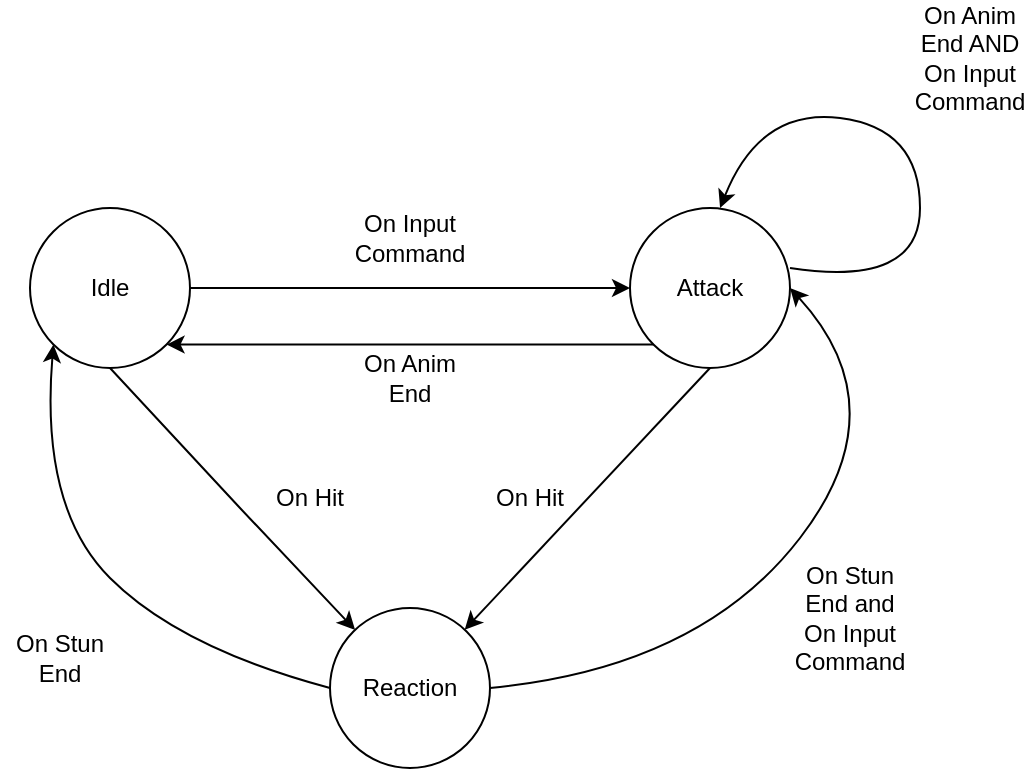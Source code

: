 <mxfile version="17.2.4" type="device" pages="2"><diagram id="03svXMf0sop8StYwjDgH" name="Character FSM High Level"><mxGraphModel dx="981" dy="574" grid="1" gridSize="10" guides="1" tooltips="1" connect="1" arrows="1" fold="1" page="1" pageScale="1" pageWidth="850" pageHeight="1100" math="0" shadow="0"><root><mxCell id="0"/><mxCell id="1" parent="0"/><mxCell id="3y_6mXaXwMyHlCxiR9ml-1" value="Idle" style="ellipse;whiteSpace=wrap;html=1;aspect=fixed;" vertex="1" parent="1"><mxGeometry x="235" y="240" width="80" height="80" as="geometry"/></mxCell><mxCell id="3y_6mXaXwMyHlCxiR9ml-2" value="Attack" style="ellipse;whiteSpace=wrap;html=1;aspect=fixed;" vertex="1" parent="1"><mxGeometry x="535" y="240" width="80" height="80" as="geometry"/></mxCell><mxCell id="3y_6mXaXwMyHlCxiR9ml-3" value="" style="endArrow=classic;html=1;rounded=0;exitX=1;exitY=0.5;exitDx=0;exitDy=0;entryX=0;entryY=0.5;entryDx=0;entryDy=0;" edge="1" parent="1" source="3y_6mXaXwMyHlCxiR9ml-1" target="3y_6mXaXwMyHlCxiR9ml-2"><mxGeometry width="50" height="50" relative="1" as="geometry"><mxPoint x="455" y="530" as="sourcePoint"/><mxPoint x="505" y="480" as="targetPoint"/></mxGeometry></mxCell><mxCell id="3y_6mXaXwMyHlCxiR9ml-4" value="On Input Command" style="text;html=1;strokeColor=none;fillColor=none;align=center;verticalAlign=middle;whiteSpace=wrap;rounded=0;" vertex="1" parent="1"><mxGeometry x="395" y="240" width="60" height="30" as="geometry"/></mxCell><mxCell id="3y_6mXaXwMyHlCxiR9ml-5" value="Reaction" style="ellipse;whiteSpace=wrap;html=1;aspect=fixed;" vertex="1" parent="1"><mxGeometry x="385" y="440" width="80" height="80" as="geometry"/></mxCell><mxCell id="3y_6mXaXwMyHlCxiR9ml-6" value="" style="endArrow=classic;html=1;rounded=0;exitX=0.5;exitY=1;exitDx=0;exitDy=0;" edge="1" parent="1" source="3y_6mXaXwMyHlCxiR9ml-1" target="3y_6mXaXwMyHlCxiR9ml-5"><mxGeometry width="50" height="50" relative="1" as="geometry"><mxPoint x="425" y="330" as="sourcePoint"/><mxPoint x="475" y="280" as="targetPoint"/><Array as="points"><mxPoint x="340" y="390"/></Array></mxGeometry></mxCell><mxCell id="3y_6mXaXwMyHlCxiR9ml-7" value="On Hit" style="text;html=1;strokeColor=none;fillColor=none;align=center;verticalAlign=middle;whiteSpace=wrap;rounded=0;" vertex="1" parent="1"><mxGeometry x="345" y="370" width="60" height="30" as="geometry"/></mxCell><mxCell id="3y_6mXaXwMyHlCxiR9ml-8" value="" style="endArrow=classic;html=1;rounded=0;exitX=0.5;exitY=1;exitDx=0;exitDy=0;" edge="1" parent="1" source="3y_6mXaXwMyHlCxiR9ml-2" target="3y_6mXaXwMyHlCxiR9ml-5"><mxGeometry width="50" height="50" relative="1" as="geometry"><mxPoint x="445" y="400" as="sourcePoint"/><mxPoint x="495" y="350" as="targetPoint"/></mxGeometry></mxCell><mxCell id="3y_6mXaXwMyHlCxiR9ml-9" value="On Hit" style="text;html=1;strokeColor=none;fillColor=none;align=center;verticalAlign=middle;whiteSpace=wrap;rounded=0;" vertex="1" parent="1"><mxGeometry x="455" y="370" width="60" height="30" as="geometry"/></mxCell><mxCell id="BYjmt1BA4cMYS36sB2Kp-1" value="" style="endArrow=classic;html=1;rounded=0;fontSize=15;exitX=0;exitY=1;exitDx=0;exitDy=0;entryX=1;entryY=1;entryDx=0;entryDy=0;" edge="1" parent="1" source="3y_6mXaXwMyHlCxiR9ml-2" target="3y_6mXaXwMyHlCxiR9ml-1"><mxGeometry width="50" height="50" relative="1" as="geometry"><mxPoint x="390" y="410" as="sourcePoint"/><mxPoint x="440" y="360" as="targetPoint"/></mxGeometry></mxCell><mxCell id="BYjmt1BA4cMYS36sB2Kp-2" value="On Anim End" style="text;html=1;strokeColor=none;fillColor=none;align=center;verticalAlign=middle;whiteSpace=wrap;rounded=0;" vertex="1" parent="1"><mxGeometry x="395" y="310" width="60" height="30" as="geometry"/></mxCell><mxCell id="BYjmt1BA4cMYS36sB2Kp-6" value="On Stun End&lt;br&gt;" style="text;html=1;strokeColor=none;fillColor=none;align=center;verticalAlign=middle;whiteSpace=wrap;rounded=0;" vertex="1" parent="1"><mxGeometry x="220" y="450" width="60" height="30" as="geometry"/></mxCell><mxCell id="BYjmt1BA4cMYS36sB2Kp-10" value="" style="curved=1;endArrow=classic;html=1;rounded=0;fontSize=15;entryX=0;entryY=1;entryDx=0;entryDy=0;exitX=0;exitY=0.5;exitDx=0;exitDy=0;" edge="1" parent="1" source="3y_6mXaXwMyHlCxiR9ml-5" target="3y_6mXaXwMyHlCxiR9ml-1"><mxGeometry width="50" height="50" relative="1" as="geometry"><mxPoint x="390" y="410" as="sourcePoint"/><mxPoint x="440" y="360" as="targetPoint"/><Array as="points"><mxPoint x="310" y="460"/><mxPoint x="240" y="390"/></Array></mxGeometry></mxCell><mxCell id="2sSdmLNqiUgc2FM0A_DQ-1" value="" style="curved=1;endArrow=classic;html=1;rounded=0;fontSize=15;entryX=1;entryY=0.5;entryDx=0;entryDy=0;exitX=1;exitY=0.5;exitDx=0;exitDy=0;" edge="1" parent="1" source="3y_6mXaXwMyHlCxiR9ml-5" target="3y_6mXaXwMyHlCxiR9ml-2"><mxGeometry width="50" height="50" relative="1" as="geometry"><mxPoint x="725.0" y="531.72" as="sourcePoint"/><mxPoint x="586.716" y="360.004" as="targetPoint"/><Array as="points"><mxPoint x="570" y="470"/><mxPoint x="670" y="340"/></Array></mxGeometry></mxCell><mxCell id="qKaN8Yb1lZq2oOOGfBw7-2" value="On Stun End and On Input Command&lt;br&gt;" style="text;html=1;strokeColor=none;fillColor=none;align=center;verticalAlign=middle;whiteSpace=wrap;rounded=0;" vertex="1" parent="1"><mxGeometry x="615" y="430" width="60" height="30" as="geometry"/></mxCell><mxCell id="qKaN8Yb1lZq2oOOGfBw7-4" value="" style="curved=1;endArrow=classic;html=1;rounded=0;fontSize=15;entryX=0.563;entryY=0;entryDx=0;entryDy=0;exitX=1;exitY=0.5;exitDx=0;exitDy=0;entryPerimeter=0;" edge="1" parent="1" target="3y_6mXaXwMyHlCxiR9ml-2"><mxGeometry width="50" height="50" relative="1" as="geometry"><mxPoint x="615.0" y="270" as="sourcePoint"/><mxPoint x="765" y="70" as="targetPoint"/><Array as="points"><mxPoint x="680" y="280"/><mxPoint x="680" y="200"/><mxPoint x="600" y="190"/></Array></mxGeometry></mxCell><mxCell id="qKaN8Yb1lZq2oOOGfBw7-5" value="On Anim End AND On Input Command" style="text;html=1;strokeColor=none;fillColor=none;align=center;verticalAlign=middle;whiteSpace=wrap;rounded=0;" vertex="1" parent="1"><mxGeometry x="675" y="150" width="60" height="30" as="geometry"/></mxCell></root></mxGraphModel></diagram><diagram id="IkfTd5pW3bEB-wS8Pils" name="Character FSM In Detail"><mxGraphModel dx="1673" dy="979" grid="1" gridSize="10" guides="1" tooltips="1" connect="1" arrows="1" fold="1" page="1" pageScale="1" pageWidth="850" pageHeight="1100" math="0" shadow="0"><root><mxCell id="0"/><mxCell id="1" parent="0"/><mxCell id="8zbKu4tQ2v1lyG5ME1uc-2" value="" style="rounded=1;whiteSpace=wrap;html=1;" vertex="1" parent="1"><mxGeometry x="40" y="130" width="300" height="280" as="geometry"/></mxCell><mxCell id="8zbKu4tQ2v1lyG5ME1uc-3" value="&lt;b&gt;&lt;font style=&quot;font-size: 15px&quot;&gt;Ground Idle&lt;/font&gt;&lt;/b&gt;" style="text;html=1;strokeColor=none;fillColor=none;align=center;verticalAlign=middle;whiteSpace=wrap;rounded=0;" vertex="1" parent="1"><mxGeometry x="120" y="140" width="130" height="30" as="geometry"/></mxCell><mxCell id="8zbKu4tQ2v1lyG5ME1uc-4" value="Standing" style="ellipse;whiteSpace=wrap;html=1;aspect=fixed;" vertex="1" parent="1"><mxGeometry x="80" y="180" width="80" height="80" as="geometry"/></mxCell><mxCell id="8zbKu4tQ2v1lyG5ME1uc-5" value="Walking Forward" style="ellipse;whiteSpace=wrap;html=1;aspect=fixed;" vertex="1" parent="1"><mxGeometry x="80" y="290" width="80" height="80" as="geometry"/></mxCell><mxCell id="8zbKu4tQ2v1lyG5ME1uc-6" value="Backing Up" style="ellipse;whiteSpace=wrap;html=1;aspect=fixed;" vertex="1" parent="1"><mxGeometry x="210" y="290" width="80" height="80" as="geometry"/></mxCell><mxCell id="8zbKu4tQ2v1lyG5ME1uc-7" value="Crouching&lt;br&gt;" style="ellipse;whiteSpace=wrap;html=1;aspect=fixed;" vertex="1" parent="1"><mxGeometry x="210" y="180" width="80" height="80" as="geometry"/></mxCell><mxCell id="8zbKu4tQ2v1lyG5ME1uc-10" value="" style="rounded=1;whiteSpace=wrap;html=1;" vertex="1" parent="1"><mxGeometry x="500" y="130" width="290" height="280" as="geometry"/></mxCell><mxCell id="8zbKu4tQ2v1lyG5ME1uc-11" value="&lt;b&gt;&lt;font style=&quot;font-size: 15px&quot;&gt;Ground Attacks&lt;/font&gt;&lt;/b&gt;" style="text;html=1;strokeColor=none;fillColor=none;align=center;verticalAlign=middle;whiteSpace=wrap;rounded=0;" vertex="1" parent="1"><mxGeometry x="580" y="150" width="130" height="30" as="geometry"/></mxCell><mxCell id="8zbKu4tQ2v1lyG5ME1uc-12" value="Standing Jab" style="ellipse;whiteSpace=wrap;html=1;aspect=fixed;" vertex="1" parent="1"><mxGeometry x="540" y="190" width="80" height="80" as="geometry"/></mxCell><mxCell id="8zbKu4tQ2v1lyG5ME1uc-13" value="Standing Kick" style="ellipse;whiteSpace=wrap;html=1;aspect=fixed;" vertex="1" parent="1"><mxGeometry x="660" y="190" width="80" height="80" as="geometry"/></mxCell><mxCell id="8zbKu4tQ2v1lyG5ME1uc-14" value="Crouching Jab" style="ellipse;whiteSpace=wrap;html=1;aspect=fixed;" vertex="1" parent="1"><mxGeometry x="540" y="300" width="80" height="80" as="geometry"/></mxCell><mxCell id="8zbKu4tQ2v1lyG5ME1uc-15" value="Crouching Kick" style="ellipse;whiteSpace=wrap;html=1;aspect=fixed;" vertex="1" parent="1"><mxGeometry x="660" y="300" width="80" height="80" as="geometry"/></mxCell><mxCell id="3A-qVvSfGf6CgOdhMZRH-2" value="" style="endArrow=classic;html=1;rounded=0;fontSize=15;exitX=1;exitY=0.25;exitDx=0;exitDy=0;entryX=0;entryY=0.25;entryDx=0;entryDy=0;" edge="1" parent="1" source="8zbKu4tQ2v1lyG5ME1uc-2" target="8zbKu4tQ2v1lyG5ME1uc-10"><mxGeometry width="50" height="50" relative="1" as="geometry"><mxPoint x="350" y="290" as="sourcePoint"/><mxPoint x="400" y="240" as="targetPoint"/></mxGeometry></mxCell><mxCell id="32Ae0NiMRrsy8OdaoqFJ-1" value="On Input Command" style="text;html=1;strokeColor=none;fillColor=none;align=center;verticalAlign=middle;whiteSpace=wrap;rounded=0;" vertex="1" parent="1"><mxGeometry x="390" y="150" width="60" height="30" as="geometry"/></mxCell><mxCell id="32Ae0NiMRrsy8OdaoqFJ-2" value="" style="endArrow=classic;html=1;rounded=0;fontSize=15;exitX=0;exitY=0.5;exitDx=0;exitDy=0;entryX=1;entryY=0.5;entryDx=0;entryDy=0;" edge="1" parent="1" source="8zbKu4tQ2v1lyG5ME1uc-10" target="8zbKu4tQ2v1lyG5ME1uc-2"><mxGeometry width="50" height="50" relative="1" as="geometry"><mxPoint x="350" y="190" as="sourcePoint"/><mxPoint x="400" y="140" as="targetPoint"/></mxGeometry></mxCell><mxCell id="nGdLF_n_NO0IPETkKMjs-1" value="On Anim End" style="text;html=1;strokeColor=none;fillColor=none;align=center;verticalAlign=middle;whiteSpace=wrap;rounded=0;" vertex="1" parent="1"><mxGeometry x="390" y="280" width="60" height="30" as="geometry"/></mxCell><mxCell id="nGdLF_n_NO0IPETkKMjs-2" value="" style="rounded=1;whiteSpace=wrap;html=1;" vertex="1" parent="1"><mxGeometry x="270" y="630" width="300" height="380" as="geometry"/></mxCell><mxCell id="nGdLF_n_NO0IPETkKMjs-4" value="&lt;b&gt;&lt;font style=&quot;font-size: 15px&quot;&gt;Reactions&lt;/font&gt;&lt;/b&gt;" style="text;html=1;strokeColor=none;fillColor=none;align=center;verticalAlign=middle;whiteSpace=wrap;rounded=0;" vertex="1" parent="1"><mxGeometry x="355" y="650" width="130" height="30" as="geometry"/></mxCell><mxCell id="nGdLF_n_NO0IPETkKMjs-5" value="" style="endArrow=classic;html=1;rounded=0;fontSize=15;exitX=0.5;exitY=1;exitDx=0;exitDy=0;entryX=0.042;entryY=0.031;entryDx=0;entryDy=0;entryPerimeter=0;" edge="1" parent="1" source="8zbKu4tQ2v1lyG5ME1uc-2" target="nGdLF_n_NO0IPETkKMjs-2"><mxGeometry width="50" height="50" relative="1" as="geometry"><mxPoint x="350" y="560" as="sourcePoint"/><mxPoint x="400" y="510" as="targetPoint"/></mxGeometry></mxCell><mxCell id="nGdLF_n_NO0IPETkKMjs-6" value="" style="endArrow=classic;html=1;rounded=0;fontSize=15;exitX=0.533;exitY=1.001;exitDx=0;exitDy=0;exitPerimeter=0;entryX=0.986;entryY=0.055;entryDx=0;entryDy=0;entryPerimeter=0;" edge="1" parent="1" source="8zbKu4tQ2v1lyG5ME1uc-10" target="nGdLF_n_NO0IPETkKMjs-2"><mxGeometry width="50" height="50" relative="1" as="geometry"><mxPoint x="470" y="530" as="sourcePoint"/><mxPoint x="520" y="480" as="targetPoint"/></mxGeometry></mxCell><mxCell id="nGdLF_n_NO0IPETkKMjs-7" value="Standing Hit" style="ellipse;whiteSpace=wrap;html=1;aspect=fixed;" vertex="1" parent="1"><mxGeometry x="310" y="690" width="80" height="80" as="geometry"/></mxCell><mxCell id="nGdLF_n_NO0IPETkKMjs-8" value="Crouching Hit" style="ellipse;whiteSpace=wrap;html=1;aspect=fixed;" vertex="1" parent="1"><mxGeometry x="440" y="690" width="80" height="80" as="geometry"/></mxCell><mxCell id="nGdLF_n_NO0IPETkKMjs-9" value="Launch&amp;nbsp;" style="ellipse;whiteSpace=wrap;html=1;aspect=fixed;" vertex="1" parent="1"><mxGeometry x="310" y="790" width="80" height="80" as="geometry"/></mxCell><mxCell id="nGdLF_n_NO0IPETkKMjs-10" value="Knockdown" style="ellipse;whiteSpace=wrap;html=1;aspect=fixed;" vertex="1" parent="1"><mxGeometry x="440" y="790" width="80" height="80" as="geometry"/></mxCell><mxCell id="nGdLF_n_NO0IPETkKMjs-11" value="" style="curved=1;endArrow=classic;html=1;rounded=0;fontSize=15;entryX=0.25;entryY=1;entryDx=0;entryDy=0;exitX=0;exitY=0.5;exitDx=0;exitDy=0;" edge="1" parent="1" source="nGdLF_n_NO0IPETkKMjs-2" target="8zbKu4tQ2v1lyG5ME1uc-2"><mxGeometry width="50" height="50" relative="1" as="geometry"><mxPoint x="400" y="650" as="sourcePoint"/><mxPoint x="450" y="600" as="targetPoint"/><Array as="points"><mxPoint x="160" y="730"/><mxPoint x="80" y="570"/></Array></mxGeometry></mxCell><mxCell id="nGdLF_n_NO0IPETkKMjs-12" value="On Hit" style="text;html=1;align=center;verticalAlign=middle;resizable=0;points=[];autosize=1;strokeColor=none;fillColor=none;fontSize=15;" vertex="1" parent="1"><mxGeometry x="240" y="510" width="60" height="20" as="geometry"/></mxCell><mxCell id="nGdLF_n_NO0IPETkKMjs-13" value="On Hit" style="text;html=1;align=center;verticalAlign=middle;resizable=0;points=[];autosize=1;strokeColor=none;fillColor=none;fontSize=15;" vertex="1" parent="1"><mxGeometry x="620" y="520" width="60" height="20" as="geometry"/></mxCell><mxCell id="nGdLF_n_NO0IPETkKMjs-14" value="Standing Guard" style="ellipse;whiteSpace=wrap;html=1;aspect=fixed;" vertex="1" parent="1"><mxGeometry x="310" y="890" width="80" height="80" as="geometry"/></mxCell><mxCell id="nGdLF_n_NO0IPETkKMjs-15" value="Crouching&lt;br&gt;Guard" style="ellipse;whiteSpace=wrap;html=1;aspect=fixed;" vertex="1" parent="1"><mxGeometry x="440" y="890" width="80" height="80" as="geometry"/></mxCell><mxCell id="nGdLF_n_NO0IPETkKMjs-16" value="On Stun End" style="text;html=1;align=center;verticalAlign=middle;resizable=0;points=[];autosize=1;strokeColor=none;fillColor=none;fontSize=15;" vertex="1" parent="1"><mxGeometry x="20" y="640" width="100" height="20" as="geometry"/></mxCell><mxCell id="nGdLF_n_NO0IPETkKMjs-17" value="" style="curved=1;endArrow=classic;html=1;rounded=0;fontSize=15;entryX=0.75;entryY=1;entryDx=0;entryDy=0;exitX=1;exitY=0.5;exitDx=0;exitDy=0;" edge="1" parent="1" source="nGdLF_n_NO0IPETkKMjs-2" target="8zbKu4tQ2v1lyG5ME1uc-10"><mxGeometry width="50" height="50" relative="1" as="geometry"><mxPoint x="360" y="590" as="sourcePoint"/><mxPoint x="410" y="540" as="targetPoint"/><Array as="points"><mxPoint x="690" y="730"/><mxPoint x="740" y="590"/></Array></mxGeometry></mxCell><mxCell id="nGdLF_n_NO0IPETkKMjs-18" value="On Stun End&lt;br&gt;AND&lt;br&gt;On Input Command" style="text;html=1;align=center;verticalAlign=middle;resizable=0;points=[];autosize=1;strokeColor=none;fillColor=none;fontSize=15;" vertex="1" parent="1"><mxGeometry x="640" y="750" width="150" height="60" as="geometry"/></mxCell><mxCell id="nGdLF_n_NO0IPETkKMjs-19" value="" style="curved=1;endArrow=classic;html=1;rounded=0;fontSize=15;exitX=0.25;exitY=1;exitDx=0;exitDy=0;entryX=0;entryY=0.75;entryDx=0;entryDy=0;" edge="1" parent="1" source="8zbKu4tQ2v1lyG5ME1uc-10" target="8zbKu4tQ2v1lyG5ME1uc-10"><mxGeometry width="50" height="50" relative="1" as="geometry"><mxPoint x="270" y="590" as="sourcePoint"/><mxPoint x="320" y="540" as="targetPoint"/><Array as="points"><mxPoint x="520" y="480"/><mxPoint x="430" y="400"/></Array></mxGeometry></mxCell><mxCell id="nGdLF_n_NO0IPETkKMjs-20" value="On Anim End&lt;br&gt;AND&amp;nbsp;&lt;br&gt;On Input Command&lt;br&gt;" style="text;html=1;strokeColor=none;fillColor=none;align=center;verticalAlign=middle;whiteSpace=wrap;rounded=0;" vertex="1" parent="1"><mxGeometry x="430" y="470" width="60" height="30" as="geometry"/></mxCell></root></mxGraphModel></diagram></mxfile>